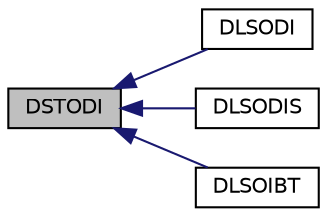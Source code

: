 digraph G
{
  edge [fontname="Helvetica",fontsize="10",labelfontname="Helvetica",labelfontsize="10"];
  node [fontname="Helvetica",fontsize="10",shape=record];
  rankdir=LR;
  Node1 [label="DSTODI",height=0.2,width=0.4,color="black", fillcolor="grey75", style="filled" fontcolor="black"];
  Node1 -> Node2 [dir=back,color="midnightblue",fontsize="10",style="solid",fontname="Helvetica"];
  Node2 [label="DLSODI",height=0.2,width=0.4,color="black", fillcolor="white", style="filled",URL="$opkdmain_8f90.html#aeb7356035bc33fb533f00f0aaf6bab48"];
  Node1 -> Node3 [dir=back,color="midnightblue",fontsize="10",style="solid",fontname="Helvetica"];
  Node3 [label="DLSODIS",height=0.2,width=0.4,color="black", fillcolor="white", style="filled",URL="$opkdmain_8f90.html#a8d69137716f0a783f1f355586a16f5c2"];
  Node1 -> Node4 [dir=back,color="midnightblue",fontsize="10",style="solid",fontname="Helvetica"];
  Node4 [label="DLSOIBT",height=0.2,width=0.4,color="black", fillcolor="white", style="filled",URL="$opkdmain_8f90.html#adba4bd945e718a59e4cbf98ddf8f224c"];
}

